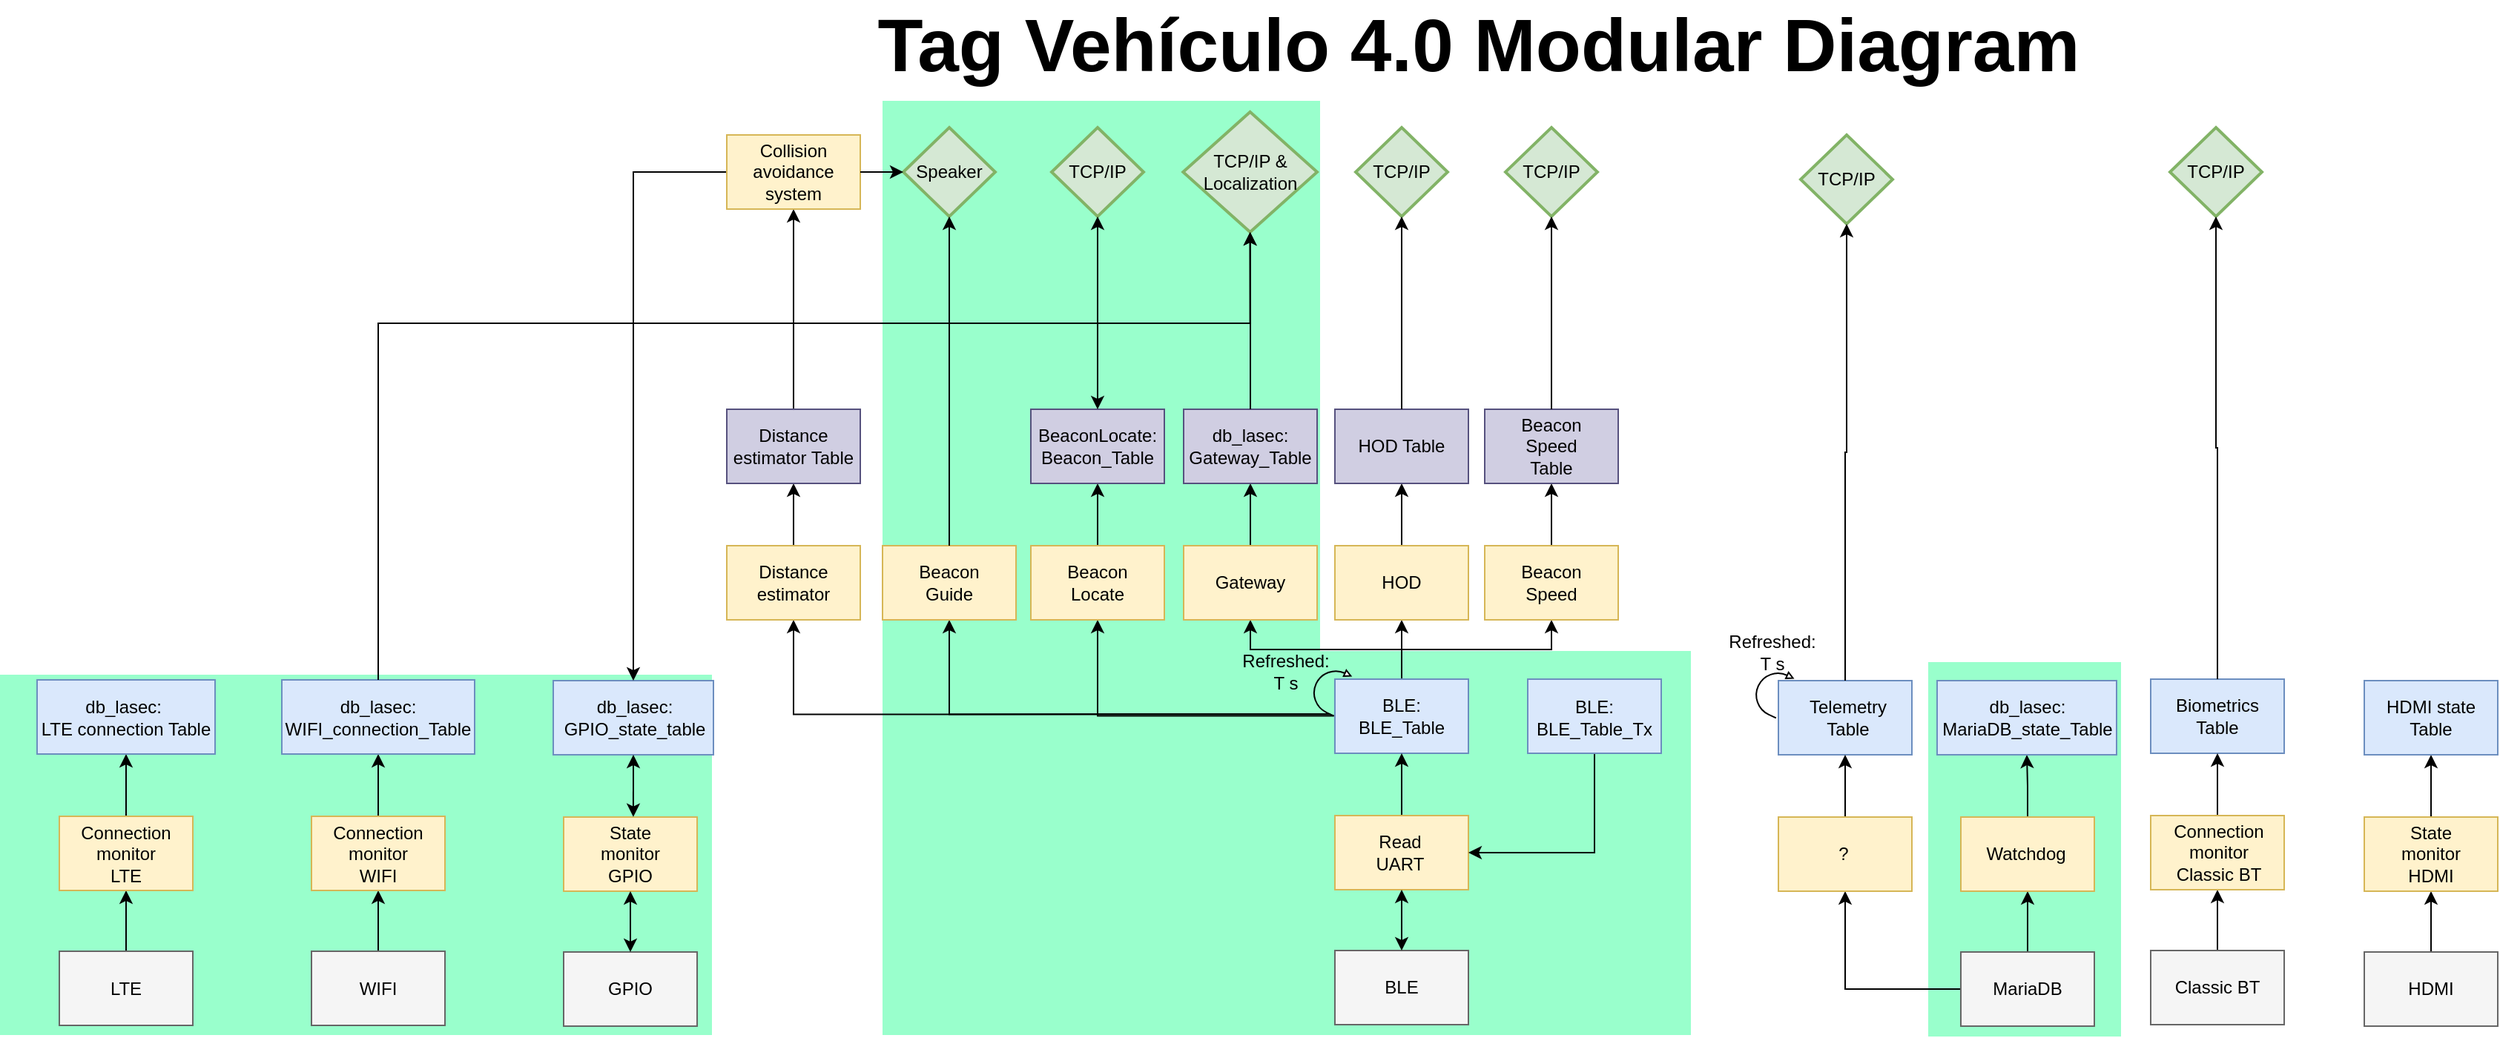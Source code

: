 <mxfile version="26.2.2">
  <diagram name="Página-1" id="RtHD7aoakG6yR8nzAqxL">
    <mxGraphModel dx="3454" dy="1075" grid="1" gridSize="10" guides="1" tooltips="1" connect="1" arrows="1" fold="1" page="1" pageScale="1" pageWidth="1169" pageHeight="827" math="0" shadow="0">
      <root>
        <mxCell id="0" />
        <mxCell id="1" parent="0" />
        <mxCell id="wp4476p6M0IW0AA86Mcw-5" value="" style="rounded=0;whiteSpace=wrap;html=1;fillColor=#99FFCC;strokeColor=none;" parent="1" vertex="1">
          <mxGeometry x="450" y="501.5" width="130" height="252.5" as="geometry" />
        </mxCell>
        <mxCell id="wp4476p6M0IW0AA86Mcw-3" value="" style="rounded=0;whiteSpace=wrap;html=1;fillColor=#99FFCC;strokeColor=none;" parent="1" vertex="1">
          <mxGeometry x="-850" y="510" width="480" height="243" as="geometry" />
        </mxCell>
        <mxCell id="wp4476p6M0IW0AA86Mcw-2" value="" style="rounded=0;whiteSpace=wrap;html=1;fillColor=#99FFCC;strokeColor=none;" parent="1" vertex="1">
          <mxGeometry x="-255" y="494" width="545" height="259" as="geometry" />
        </mxCell>
        <mxCell id="wp4476p6M0IW0AA86Mcw-1" value="" style="rounded=0;whiteSpace=wrap;html=1;fillColor=#99FFCC;strokeColor=none;" parent="1" vertex="1">
          <mxGeometry x="-255" y="123" width="295" height="630" as="geometry" />
        </mxCell>
        <mxCell id="1uHjX9RbCJw2ooHJ7uqa-2" value="" style="rounded=0;whiteSpace=wrap;html=1;fillColor=#f5f5f5;fontColor=#333333;strokeColor=#666666;" parent="1" vertex="1">
          <mxGeometry x="50" y="696" width="90" height="50" as="geometry" />
        </mxCell>
        <mxCell id="1uHjX9RbCJw2ooHJ7uqa-3" value="BLE" style="text;html=1;align=center;verticalAlign=middle;whiteSpace=wrap;rounded=0;" parent="1" vertex="1">
          <mxGeometry x="65" y="706" width="60" height="30" as="geometry" />
        </mxCell>
        <mxCell id="1uHjX9RbCJw2ooHJ7uqa-4" style="edgeStyle=orthogonalEdgeStyle;rounded=0;orthogonalLoop=1;jettySize=auto;html=1;exitX=0.5;exitY=0;exitDx=0;exitDy=0;entryX=0.5;entryY=1;entryDx=0;entryDy=0;" parent="1" source="1uHjX9RbCJw2ooHJ7uqa-5" target="1uHjX9RbCJw2ooHJ7uqa-25" edge="1">
          <mxGeometry relative="1" as="geometry" />
        </mxCell>
        <mxCell id="1uHjX9RbCJw2ooHJ7uqa-5" value="" style="rounded=0;whiteSpace=wrap;html=1;fillColor=#f5f5f5;fontColor=#333333;strokeColor=#666666;" parent="1" vertex="1">
          <mxGeometry x="-810" y="696.5" width="90" height="50" as="geometry" />
        </mxCell>
        <mxCell id="1uHjX9RbCJw2ooHJ7uqa-6" value="LTE" style="text;html=1;align=center;verticalAlign=middle;whiteSpace=wrap;rounded=0;" parent="1" vertex="1">
          <mxGeometry x="-795" y="706.5" width="60" height="30" as="geometry" />
        </mxCell>
        <mxCell id="1uHjX9RbCJw2ooHJ7uqa-7" style="edgeStyle=orthogonalEdgeStyle;rounded=0;orthogonalLoop=1;jettySize=auto;html=1;exitX=0.5;exitY=0;exitDx=0;exitDy=0;entryX=0.5;entryY=1;entryDx=0;entryDy=0;" parent="1" source="1uHjX9RbCJw2ooHJ7uqa-8" target="1uHjX9RbCJw2ooHJ7uqa-28" edge="1">
          <mxGeometry relative="1" as="geometry" />
        </mxCell>
        <mxCell id="1uHjX9RbCJw2ooHJ7uqa-8" value="" style="rounded=0;whiteSpace=wrap;html=1;fillColor=#f5f5f5;fontColor=#333333;strokeColor=#666666;" parent="1" vertex="1">
          <mxGeometry x="-640" y="696.5" width="90" height="50" as="geometry" />
        </mxCell>
        <mxCell id="1uHjX9RbCJw2ooHJ7uqa-9" value="WIFI" style="text;html=1;align=center;verticalAlign=middle;whiteSpace=wrap;rounded=0;" parent="1" vertex="1">
          <mxGeometry x="-625" y="706.5" width="60" height="30" as="geometry" />
        </mxCell>
        <mxCell id="1uHjX9RbCJw2ooHJ7uqa-10" value="" style="rounded=0;whiteSpace=wrap;html=1;fillColor=#f5f5f5;fontColor=#333333;strokeColor=#666666;" parent="1" vertex="1">
          <mxGeometry x="-470" y="697" width="90" height="50" as="geometry" />
        </mxCell>
        <mxCell id="1uHjX9RbCJw2ooHJ7uqa-11" value="GPIO" style="text;html=1;align=center;verticalAlign=middle;whiteSpace=wrap;rounded=0;" parent="1" vertex="1">
          <mxGeometry x="-455" y="707" width="60" height="30" as="geometry" />
        </mxCell>
        <mxCell id="1uHjX9RbCJw2ooHJ7uqa-12" style="edgeStyle=orthogonalEdgeStyle;rounded=0;orthogonalLoop=1;jettySize=auto;html=1;exitX=0.5;exitY=0;exitDx=0;exitDy=0;entryX=0.5;entryY=1;entryDx=0;entryDy=0;" parent="1" source="1uHjX9RbCJw2ooHJ7uqa-13" target="1uHjX9RbCJw2ooHJ7uqa-33" edge="1">
          <mxGeometry relative="1" as="geometry" />
        </mxCell>
        <mxCell id="1uHjX9RbCJw2ooHJ7uqa-13" value="" style="rounded=0;whiteSpace=wrap;html=1;fillColor=#f5f5f5;fontColor=#333333;strokeColor=#666666;" parent="1" vertex="1">
          <mxGeometry x="744" y="697" width="90" height="50" as="geometry" />
        </mxCell>
        <mxCell id="1uHjX9RbCJw2ooHJ7uqa-14" value="HDMI" style="text;html=1;align=center;verticalAlign=middle;whiteSpace=wrap;rounded=0;" parent="1" vertex="1">
          <mxGeometry x="759" y="707" width="60" height="30" as="geometry" />
        </mxCell>
        <mxCell id="1uHjX9RbCJw2ooHJ7uqa-15" style="edgeStyle=orthogonalEdgeStyle;rounded=0;orthogonalLoop=1;jettySize=auto;html=1;exitX=0.5;exitY=0;exitDx=0;exitDy=0;entryX=0.5;entryY=1;entryDx=0;entryDy=0;" parent="1" source="1uHjX9RbCJw2ooHJ7uqa-17" target="1uHjX9RbCJw2ooHJ7uqa-35" edge="1">
          <mxGeometry relative="1" as="geometry" />
        </mxCell>
        <mxCell id="9zVtY-qx9qEsDgh3HjAl-21" style="edgeStyle=orthogonalEdgeStyle;rounded=0;orthogonalLoop=1;jettySize=auto;html=1;exitX=0;exitY=0.5;exitDx=0;exitDy=0;entryX=0.5;entryY=1;entryDx=0;entryDy=0;" parent="1" source="1uHjX9RbCJw2ooHJ7uqa-17" target="9zVtY-qx9qEsDgh3HjAl-19" edge="1">
          <mxGeometry relative="1" as="geometry" />
        </mxCell>
        <mxCell id="1uHjX9RbCJw2ooHJ7uqa-17" value="" style="rounded=0;whiteSpace=wrap;html=1;fillColor=#f5f5f5;fontColor=#333333;strokeColor=#666666;" parent="1" vertex="1">
          <mxGeometry x="472" y="697" width="90" height="50" as="geometry" />
        </mxCell>
        <mxCell id="1uHjX9RbCJw2ooHJ7uqa-18" value="MariaDB" style="text;html=1;align=center;verticalAlign=middle;whiteSpace=wrap;rounded=0;" parent="1" vertex="1">
          <mxGeometry x="487" y="707" width="60" height="30" as="geometry" />
        </mxCell>
        <mxCell id="1uHjX9RbCJw2ooHJ7uqa-19" style="edgeStyle=orthogonalEdgeStyle;rounded=0;orthogonalLoop=1;jettySize=auto;html=1;exitX=0.5;exitY=0;exitDx=0;exitDy=0;entryX=0.5;entryY=1;entryDx=0;entryDy=0;" parent="1" source="1uHjX9RbCJw2ooHJ7uqa-22" target="1uHjX9RbCJw2ooHJ7uqa-62" edge="1">
          <mxGeometry relative="1" as="geometry" />
        </mxCell>
        <mxCell id="1uHjX9RbCJw2ooHJ7uqa-20" style="edgeStyle=orthogonalEdgeStyle;rounded=0;orthogonalLoop=1;jettySize=auto;html=1;exitX=0.5;exitY=0;exitDx=0;exitDy=0;entryX=0.5;entryY=1;entryDx=0;entryDy=0;" parent="1" source="1uHjX9RbCJw2ooHJ7uqa-22" target="1uHjX9RbCJw2ooHJ7uqa-67" edge="1">
          <mxGeometry relative="1" as="geometry" />
        </mxCell>
        <mxCell id="1uHjX9RbCJw2ooHJ7uqa-21" style="edgeStyle=orthogonalEdgeStyle;rounded=0;orthogonalLoop=1;jettySize=auto;html=1;exitX=0.5;exitY=0;exitDx=0;exitDy=0;entryX=0.5;entryY=1;entryDx=0;entryDy=0;" parent="1" source="1uHjX9RbCJw2ooHJ7uqa-22" target="1uHjX9RbCJw2ooHJ7uqa-70" edge="1">
          <mxGeometry relative="1" as="geometry" />
        </mxCell>
        <mxCell id="1uHjX9RbCJw2ooHJ7uqa-22" value="" style="rounded=0;whiteSpace=wrap;html=1;fillColor=#DAE8FC;strokeColor=#6c8ebf;" parent="1" vertex="1">
          <mxGeometry x="50" y="513" width="90" height="50" as="geometry" />
        </mxCell>
        <mxCell id="1uHjX9RbCJw2ooHJ7uqa-23" value="BLE: BLE_Table" style="text;html=1;align=center;verticalAlign=middle;whiteSpace=wrap;rounded=0;" parent="1" vertex="1">
          <mxGeometry x="65" y="523" width="60" height="30" as="geometry" />
        </mxCell>
        <mxCell id="1uHjX9RbCJw2ooHJ7uqa-24" style="edgeStyle=orthogonalEdgeStyle;rounded=0;orthogonalLoop=1;jettySize=auto;html=1;exitX=0.5;exitY=0;exitDx=0;exitDy=0;entryX=0.5;entryY=1;entryDx=0;entryDy=0;" parent="1" source="1uHjX9RbCJw2ooHJ7uqa-25" target="1uHjX9RbCJw2ooHJ7uqa-87" edge="1">
          <mxGeometry relative="1" as="geometry" />
        </mxCell>
        <mxCell id="1uHjX9RbCJw2ooHJ7uqa-25" value="" style="rounded=0;whiteSpace=wrap;html=1;fillColor=#fff2cc;strokeColor=#d6b656;" parent="1" vertex="1">
          <mxGeometry x="-810" y="605.5" width="90" height="50" as="geometry" />
        </mxCell>
        <mxCell id="1uHjX9RbCJw2ooHJ7uqa-26" value="Connection monitor LTE" style="text;html=1;align=center;verticalAlign=middle;whiteSpace=wrap;rounded=0;" parent="1" vertex="1">
          <mxGeometry x="-795" y="615.5" width="60" height="30" as="geometry" />
        </mxCell>
        <mxCell id="9zVtY-qx9qEsDgh3HjAl-4" style="edgeStyle=orthogonalEdgeStyle;rounded=0;orthogonalLoop=1;jettySize=auto;html=1;exitX=0.5;exitY=0;exitDx=0;exitDy=0;entryX=0.5;entryY=1;entryDx=0;entryDy=0;" parent="1" source="1uHjX9RbCJw2ooHJ7uqa-28" target="9zVtY-qx9qEsDgh3HjAl-2" edge="1">
          <mxGeometry relative="1" as="geometry" />
        </mxCell>
        <mxCell id="1uHjX9RbCJw2ooHJ7uqa-28" value="" style="rounded=0;whiteSpace=wrap;html=1;fillColor=#fff2cc;strokeColor=#d6b656;" parent="1" vertex="1">
          <mxGeometry x="-640" y="605.5" width="90" height="50" as="geometry" />
        </mxCell>
        <mxCell id="1uHjX9RbCJw2ooHJ7uqa-29" value="Connection monitor WIFI" style="text;html=1;align=center;verticalAlign=middle;whiteSpace=wrap;rounded=0;" parent="1" vertex="1">
          <mxGeometry x="-625" y="615.5" width="60" height="30" as="geometry" />
        </mxCell>
        <mxCell id="1uHjX9RbCJw2ooHJ7uqa-30" value="" style="rounded=0;whiteSpace=wrap;html=1;fillColor=#fff2cc;strokeColor=#d6b656;" parent="1" vertex="1">
          <mxGeometry x="-470" y="606" width="90" height="50" as="geometry" />
        </mxCell>
        <mxCell id="1uHjX9RbCJw2ooHJ7uqa-31" value="State monitor GPIO" style="text;html=1;align=center;verticalAlign=middle;whiteSpace=wrap;rounded=0;" parent="1" vertex="1">
          <mxGeometry x="-455" y="616" width="60" height="30" as="geometry" />
        </mxCell>
        <mxCell id="1uHjX9RbCJw2ooHJ7uqa-32" style="edgeStyle=orthogonalEdgeStyle;rounded=0;orthogonalLoop=1;jettySize=auto;html=1;exitX=0.5;exitY=0;exitDx=0;exitDy=0;entryX=0.5;entryY=1;entryDx=0;entryDy=0;" parent="1" source="1uHjX9RbCJw2ooHJ7uqa-33" target="1uHjX9RbCJw2ooHJ7uqa-93" edge="1">
          <mxGeometry relative="1" as="geometry" />
        </mxCell>
        <mxCell id="1uHjX9RbCJw2ooHJ7uqa-33" value="" style="rounded=0;whiteSpace=wrap;html=1;fillColor=#fff2cc;strokeColor=#d6b656;" parent="1" vertex="1">
          <mxGeometry x="744" y="606" width="90" height="50" as="geometry" />
        </mxCell>
        <mxCell id="1uHjX9RbCJw2ooHJ7uqa-34" value="State monitor HDMI" style="text;html=1;align=center;verticalAlign=middle;whiteSpace=wrap;rounded=0;" parent="1" vertex="1">
          <mxGeometry x="759" y="616" width="60" height="30" as="geometry" />
        </mxCell>
        <mxCell id="9zVtY-qx9qEsDgh3HjAl-8" style="edgeStyle=orthogonalEdgeStyle;rounded=0;orthogonalLoop=1;jettySize=auto;html=1;exitX=0.5;exitY=0;exitDx=0;exitDy=0;entryX=0.5;entryY=1;entryDx=0;entryDy=0;" parent="1" source="1uHjX9RbCJw2ooHJ7uqa-35" target="9zVtY-qx9qEsDgh3HjAl-6" edge="1">
          <mxGeometry relative="1" as="geometry" />
        </mxCell>
        <mxCell id="1uHjX9RbCJw2ooHJ7uqa-35" value="" style="rounded=0;whiteSpace=wrap;html=1;fillColor=#fff2cc;strokeColor=#d6b656;" parent="1" vertex="1">
          <mxGeometry x="472" y="606" width="90" height="50" as="geometry" />
        </mxCell>
        <mxCell id="1uHjX9RbCJw2ooHJ7uqa-36" value="Watchdog" style="text;html=1;align=center;verticalAlign=middle;whiteSpace=wrap;rounded=0;" parent="1" vertex="1">
          <mxGeometry x="486" y="616" width="60" height="30" as="geometry" />
        </mxCell>
        <mxCell id="1uHjX9RbCJw2ooHJ7uqa-37" style="edgeStyle=orthogonalEdgeStyle;rounded=0;orthogonalLoop=1;jettySize=auto;html=1;exitX=0;exitY=0;exitDx=20;exitDy=31.48;exitPerimeter=0;entryX=0.5;entryY=1;entryDx=0;entryDy=0;" parent="1" source="1uHjX9RbCJw2ooHJ7uqa-38" target="1uHjX9RbCJw2ooHJ7uqa-55" edge="1">
          <mxGeometry relative="1" as="geometry">
            <Array as="points">
              <mxPoint x="-110" y="538" />
            </Array>
          </mxGeometry>
        </mxCell>
        <mxCell id="H8eVL0zXzb8znNceX2TK-4" style="edgeStyle=orthogonalEdgeStyle;rounded=0;orthogonalLoop=1;jettySize=auto;html=1;exitX=0;exitY=0;exitDx=17.319;exitDy=31.48;exitPerimeter=0;entryX=0.5;entryY=1;entryDx=0;entryDy=0;" parent="1" source="1uHjX9RbCJw2ooHJ7uqa-38" target="H8eVL0zXzb8znNceX2TK-2" edge="1">
          <mxGeometry relative="1" as="geometry" />
        </mxCell>
        <mxCell id="KAo23swHzHKKWC8YPLNf-3" style="edgeStyle=orthogonalEdgeStyle;rounded=0;orthogonalLoop=1;jettySize=auto;html=1;exitX=0;exitY=0;exitDx=17.319;exitDy=31.48;exitPerimeter=0;entryX=0.5;entryY=1;entryDx=0;entryDy=0;" parent="1" source="1uHjX9RbCJw2ooHJ7uqa-38" target="KAo23swHzHKKWC8YPLNf-1" edge="1">
          <mxGeometry relative="1" as="geometry" />
        </mxCell>
        <mxCell id="1uHjX9RbCJw2ooHJ7uqa-38" value="" style="html=1;shadow=0;dashed=0;align=center;verticalAlign=middle;shape=mxgraph.arrows2.uTurnArrow;dy=0;arrowHead=4.41;dx2=4.26;rotation=25;" parent="1" vertex="1">
          <mxGeometry x="36.87" y="503.56" width="20" height="31.48" as="geometry" />
        </mxCell>
        <mxCell id="1uHjX9RbCJw2ooHJ7uqa-39" value="Refreshed:&lt;div&gt;T s&lt;/div&gt;" style="text;html=1;align=center;verticalAlign=middle;whiteSpace=wrap;rounded=0;" parent="1" vertex="1">
          <mxGeometry x="-13" y="493" width="60" height="30" as="geometry" />
        </mxCell>
        <mxCell id="1uHjX9RbCJw2ooHJ7uqa-40" value="" style="rounded=0;whiteSpace=wrap;html=1;fillColor=#dae8fc;strokeColor=#6c8ebf;" parent="1" vertex="1">
          <mxGeometry x="349" y="514" width="90" height="50" as="geometry" />
        </mxCell>
        <mxCell id="1uHjX9RbCJw2ooHJ7uqa-41" value="Telemetry Table" style="text;html=1;align=center;verticalAlign=middle;whiteSpace=wrap;rounded=0;" parent="1" vertex="1">
          <mxGeometry x="366" y="524" width="60" height="30" as="geometry" />
        </mxCell>
        <mxCell id="1uHjX9RbCJw2ooHJ7uqa-42" value="TCP/IP" style="strokeWidth=2;html=1;shape=mxgraph.flowchart.decision;whiteSpace=wrap;fillColor=#d5e8d4;strokeColor=#82b366;" parent="1" vertex="1">
          <mxGeometry x="364" y="146" width="62" height="60" as="geometry" />
        </mxCell>
        <mxCell id="9zVtY-qx9qEsDgh3HjAl-16" style="edgeStyle=orthogonalEdgeStyle;rounded=0;orthogonalLoop=1;jettySize=auto;html=1;exitX=0.5;exitY=0;exitDx=0;exitDy=0;entryX=0.5;entryY=1;entryDx=0;entryDy=0;" parent="1" source="1uHjX9RbCJw2ooHJ7uqa-44" target="9zVtY-qx9qEsDgh3HjAl-14" edge="1">
          <mxGeometry relative="1" as="geometry" />
        </mxCell>
        <mxCell id="1uHjX9RbCJw2ooHJ7uqa-44" value="" style="rounded=0;whiteSpace=wrap;html=1;fillColor=#f5f5f5;fontColor=#333333;strokeColor=#666666;" parent="1" vertex="1">
          <mxGeometry x="600" y="696" width="90" height="50" as="geometry" />
        </mxCell>
        <mxCell id="1uHjX9RbCJw2ooHJ7uqa-45" value="Classic BT" style="text;html=1;align=center;verticalAlign=middle;whiteSpace=wrap;rounded=0;" parent="1" vertex="1">
          <mxGeometry x="615" y="706" width="60" height="30" as="geometry" />
        </mxCell>
        <mxCell id="1uHjX9RbCJw2ooHJ7uqa-46" value="" style="rounded=0;whiteSpace=wrap;html=1;fillColor=#dae8fc;strokeColor=#6c8ebf;" parent="1" vertex="1">
          <mxGeometry x="600" y="513" width="90" height="50" as="geometry" />
        </mxCell>
        <mxCell id="1uHjX9RbCJw2ooHJ7uqa-47" value="Biometrics Table" style="text;html=1;align=center;verticalAlign=middle;whiteSpace=wrap;rounded=0;" parent="1" vertex="1">
          <mxGeometry x="615" y="523" width="60" height="30" as="geometry" />
        </mxCell>
        <mxCell id="1uHjX9RbCJw2ooHJ7uqa-48" value="TCP/IP" style="strokeWidth=2;html=1;shape=mxgraph.flowchart.decision;whiteSpace=wrap;fillColor=#d5e8d4;strokeColor=#82b366;" parent="1" vertex="1">
          <mxGeometry x="613" y="141" width="62" height="60" as="geometry" />
        </mxCell>
        <mxCell id="1uHjX9RbCJw2ooHJ7uqa-49" style="edgeStyle=orthogonalEdgeStyle;rounded=0;orthogonalLoop=1;jettySize=auto;html=1;exitX=0.5;exitY=0;exitDx=0;exitDy=0;entryX=0.5;entryY=1;entryDx=0;entryDy=0;entryPerimeter=0;" parent="1" source="1uHjX9RbCJw2ooHJ7uqa-46" target="1uHjX9RbCJw2ooHJ7uqa-48" edge="1">
          <mxGeometry relative="1" as="geometry" />
        </mxCell>
        <mxCell id="1uHjX9RbCJw2ooHJ7uqa-54" style="edgeStyle=orthogonalEdgeStyle;rounded=0;orthogonalLoop=1;jettySize=auto;html=1;exitX=0.5;exitY=0;exitDx=0;exitDy=0;entryX=0.5;entryY=1;entryDx=0;entryDy=0;" parent="1" source="1uHjX9RbCJw2ooHJ7uqa-55" target="1uHjX9RbCJw2ooHJ7uqa-57" edge="1">
          <mxGeometry relative="1" as="geometry" />
        </mxCell>
        <mxCell id="1uHjX9RbCJw2ooHJ7uqa-55" value="" style="rounded=0;whiteSpace=wrap;html=1;fillColor=#fff2cc;strokeColor=#d6b656;" parent="1" vertex="1">
          <mxGeometry x="-155" y="423" width="90" height="50" as="geometry" />
        </mxCell>
        <mxCell id="1uHjX9RbCJw2ooHJ7uqa-56" value="Beacon Locate" style="text;html=1;align=center;verticalAlign=middle;whiteSpace=wrap;rounded=0;" parent="1" vertex="1">
          <mxGeometry x="-141" y="433" width="62" height="30" as="geometry" />
        </mxCell>
        <mxCell id="1uHjX9RbCJw2ooHJ7uqa-57" value="" style="rounded=0;whiteSpace=wrap;html=1;fillColor=#d0cee2;strokeColor=#56517e;" parent="1" vertex="1">
          <mxGeometry x="-155" y="331" width="90" height="50" as="geometry" />
        </mxCell>
        <mxCell id="1uHjX9RbCJw2ooHJ7uqa-58" value="&lt;div&gt;BeaconLocate:&lt;/div&gt;Beacon_Table" style="text;html=1;align=center;verticalAlign=middle;whiteSpace=wrap;rounded=0;" parent="1" vertex="1">
          <mxGeometry x="-141" y="341" width="62" height="30" as="geometry" />
        </mxCell>
        <mxCell id="1uHjX9RbCJw2ooHJ7uqa-59" value="TCP/IP" style="strokeWidth=2;html=1;shape=mxgraph.flowchart.decision;whiteSpace=wrap;fillColor=#d5e8d4;strokeColor=#82b366;" parent="1" vertex="1">
          <mxGeometry x="-141" y="141" width="62" height="60" as="geometry" />
        </mxCell>
        <mxCell id="1uHjX9RbCJw2ooHJ7uqa-61" style="edgeStyle=orthogonalEdgeStyle;rounded=0;orthogonalLoop=1;jettySize=auto;html=1;exitX=0.5;exitY=0;exitDx=0;exitDy=0;entryX=0.5;entryY=1;entryDx=0;entryDy=0;" parent="1" source="1uHjX9RbCJw2ooHJ7uqa-62" target="1uHjX9RbCJw2ooHJ7uqa-64" edge="1">
          <mxGeometry relative="1" as="geometry" />
        </mxCell>
        <mxCell id="1uHjX9RbCJw2ooHJ7uqa-62" value="" style="rounded=0;whiteSpace=wrap;html=1;fillColor=#fff2cc;strokeColor=#d6b656;" parent="1" vertex="1">
          <mxGeometry x="-52" y="423" width="90" height="50" as="geometry" />
        </mxCell>
        <mxCell id="1uHjX9RbCJw2ooHJ7uqa-63" value="Gateway" style="text;html=1;align=center;verticalAlign=middle;whiteSpace=wrap;rounded=0;" parent="1" vertex="1">
          <mxGeometry x="-38" y="433" width="62" height="30" as="geometry" />
        </mxCell>
        <mxCell id="1uHjX9RbCJw2ooHJ7uqa-64" value="" style="rounded=0;whiteSpace=wrap;html=1;fillColor=#D0CEE2;strokeColor=#56517e;" parent="1" vertex="1">
          <mxGeometry x="-52" y="331" width="90" height="50" as="geometry" />
        </mxCell>
        <mxCell id="1uHjX9RbCJw2ooHJ7uqa-65" value="&lt;div&gt;db_lasec:&lt;/div&gt;Gateway_Table" style="text;html=1;align=center;verticalAlign=middle;whiteSpace=wrap;rounded=0;" parent="1" vertex="1">
          <mxGeometry x="-38" y="341" width="62" height="30" as="geometry" />
        </mxCell>
        <mxCell id="1uHjX9RbCJw2ooHJ7uqa-66" style="edgeStyle=orthogonalEdgeStyle;rounded=0;orthogonalLoop=1;jettySize=auto;html=1;exitX=0.5;exitY=0;exitDx=0;exitDy=0;entryX=0.5;entryY=1;entryDx=0;entryDy=0;" parent="1" source="1uHjX9RbCJw2ooHJ7uqa-67" target="1uHjX9RbCJw2ooHJ7uqa-76" edge="1">
          <mxGeometry relative="1" as="geometry" />
        </mxCell>
        <mxCell id="1uHjX9RbCJw2ooHJ7uqa-67" value="" style="rounded=0;whiteSpace=wrap;html=1;fillColor=#fff2cc;strokeColor=#d6b656;" parent="1" vertex="1">
          <mxGeometry x="50" y="423" width="90" height="50" as="geometry" />
        </mxCell>
        <mxCell id="1uHjX9RbCJw2ooHJ7uqa-68" value="HOD" style="text;html=1;align=center;verticalAlign=middle;whiteSpace=wrap;rounded=0;" parent="1" vertex="1">
          <mxGeometry x="64" y="433" width="62" height="30" as="geometry" />
        </mxCell>
        <mxCell id="1uHjX9RbCJw2ooHJ7uqa-69" style="edgeStyle=orthogonalEdgeStyle;rounded=0;orthogonalLoop=1;jettySize=auto;html=1;exitX=0.5;exitY=0;exitDx=0;exitDy=0;entryX=0.5;entryY=1;entryDx=0;entryDy=0;" parent="1" source="1uHjX9RbCJw2ooHJ7uqa-70" target="1uHjX9RbCJw2ooHJ7uqa-72" edge="1">
          <mxGeometry relative="1" as="geometry" />
        </mxCell>
        <mxCell id="1uHjX9RbCJw2ooHJ7uqa-70" value="" style="rounded=0;whiteSpace=wrap;html=1;fillColor=#fff2cc;strokeColor=#d6b656;" parent="1" vertex="1">
          <mxGeometry x="151" y="423" width="90" height="50" as="geometry" />
        </mxCell>
        <mxCell id="1uHjX9RbCJw2ooHJ7uqa-71" value="Beacon Speed" style="text;html=1;align=center;verticalAlign=middle;whiteSpace=wrap;rounded=0;" parent="1" vertex="1">
          <mxGeometry x="165" y="433" width="62" height="30" as="geometry" />
        </mxCell>
        <mxCell id="1uHjX9RbCJw2ooHJ7uqa-72" value="" style="rounded=0;whiteSpace=wrap;html=1;fillColor=#d0cee2;strokeColor=#56517e;" parent="1" vertex="1">
          <mxGeometry x="151" y="331" width="90" height="50" as="geometry" />
        </mxCell>
        <mxCell id="1uHjX9RbCJw2ooHJ7uqa-73" value="Beacon Speed Table" style="text;html=1;align=center;verticalAlign=middle;whiteSpace=wrap;rounded=0;" parent="1" vertex="1">
          <mxGeometry x="165" y="341" width="62" height="30" as="geometry" />
        </mxCell>
        <mxCell id="1uHjX9RbCJw2ooHJ7uqa-74" value="" style="html=1;shadow=0;dashed=0;align=center;verticalAlign=middle;shape=mxgraph.arrows2.uTurnArrow;dy=0;arrowHead=4.41;dx2=4.26;rotation=25;" parent="1" vertex="1">
          <mxGeometry x="335" y="505" width="20" height="31.48" as="geometry" />
        </mxCell>
        <mxCell id="1uHjX9RbCJw2ooHJ7uqa-75" value="Refreshed:&lt;div&gt;T s&lt;/div&gt;" style="text;html=1;align=center;verticalAlign=middle;whiteSpace=wrap;rounded=0;" parent="1" vertex="1">
          <mxGeometry x="315" y="480" width="60" height="30" as="geometry" />
        </mxCell>
        <mxCell id="1uHjX9RbCJw2ooHJ7uqa-76" value="" style="rounded=0;whiteSpace=wrap;html=1;fillColor=#d0cee2;strokeColor=#56517e;" parent="1" vertex="1">
          <mxGeometry x="50" y="331" width="90" height="50" as="geometry" />
        </mxCell>
        <mxCell id="1uHjX9RbCJw2ooHJ7uqa-77" value="HOD Table" style="text;html=1;align=center;verticalAlign=middle;whiteSpace=wrap;rounded=0;" parent="1" vertex="1">
          <mxGeometry x="64" y="341" width="62" height="30" as="geometry" />
        </mxCell>
        <mxCell id="1uHjX9RbCJw2ooHJ7uqa-78" value="TCP/IP &amp;amp; Localization" style="strokeWidth=2;html=1;shape=mxgraph.flowchart.decision;whiteSpace=wrap;fillColor=#d5e8d4;strokeColor=#82b366;" parent="1" vertex="1">
          <mxGeometry x="-52.35" y="130.5" width="90.35" height="81" as="geometry" />
        </mxCell>
        <mxCell id="1uHjX9RbCJw2ooHJ7uqa-79" style="edgeStyle=orthogonalEdgeStyle;rounded=0;orthogonalLoop=1;jettySize=auto;html=1;exitX=0.5;exitY=0;exitDx=0;exitDy=0;entryX=0.5;entryY=1;entryDx=0;entryDy=0;entryPerimeter=0;" parent="1" source="1uHjX9RbCJw2ooHJ7uqa-64" target="1uHjX9RbCJw2ooHJ7uqa-78" edge="1">
          <mxGeometry relative="1" as="geometry" />
        </mxCell>
        <mxCell id="1uHjX9RbCJw2ooHJ7uqa-80" value="TCP/IP" style="strokeWidth=2;html=1;shape=mxgraph.flowchart.decision;whiteSpace=wrap;fillColor=#d5e8d4;strokeColor=#82b366;" parent="1" vertex="1">
          <mxGeometry x="64" y="141" width="62" height="60" as="geometry" />
        </mxCell>
        <mxCell id="1uHjX9RbCJw2ooHJ7uqa-81" style="edgeStyle=orthogonalEdgeStyle;rounded=0;orthogonalLoop=1;jettySize=auto;html=1;exitX=0.5;exitY=0;exitDx=0;exitDy=0;entryX=0.5;entryY=1;entryDx=0;entryDy=0;entryPerimeter=0;" parent="1" source="1uHjX9RbCJw2ooHJ7uqa-76" target="1uHjX9RbCJw2ooHJ7uqa-80" edge="1">
          <mxGeometry relative="1" as="geometry" />
        </mxCell>
        <mxCell id="1uHjX9RbCJw2ooHJ7uqa-82" value="TCP/IP" style="strokeWidth=2;html=1;shape=mxgraph.flowchart.decision;whiteSpace=wrap;fillColor=#d5e8d4;strokeColor=#82b366;" parent="1" vertex="1">
          <mxGeometry x="165" y="141" width="62" height="60" as="geometry" />
        </mxCell>
        <mxCell id="1uHjX9RbCJw2ooHJ7uqa-83" style="edgeStyle=orthogonalEdgeStyle;rounded=0;orthogonalLoop=1;jettySize=auto;html=1;exitX=0.5;exitY=0;exitDx=0;exitDy=0;entryX=0.5;entryY=1;entryDx=0;entryDy=0;entryPerimeter=0;" parent="1" source="1uHjX9RbCJw2ooHJ7uqa-72" target="1uHjX9RbCJw2ooHJ7uqa-82" edge="1">
          <mxGeometry relative="1" as="geometry" />
        </mxCell>
        <mxCell id="1uHjX9RbCJw2ooHJ7uqa-84" value="Tag Vehículo 4.0 Modular Diagram" style="text;html=1;align=center;verticalAlign=middle;whiteSpace=wrap;rounded=0;fontSize=50;fontStyle=1" parent="1" vertex="1">
          <mxGeometry x="-348" y="60" width="990" height="50" as="geometry" />
        </mxCell>
        <mxCell id="1uHjX9RbCJw2ooHJ7uqa-87" value="" style="rounded=0;whiteSpace=wrap;html=1;fillColor=#dae8fc;strokeColor=#6c8ebf;" parent="1" vertex="1">
          <mxGeometry x="-825" y="513.5" width="120" height="50" as="geometry" />
        </mxCell>
        <mxCell id="1uHjX9RbCJw2ooHJ7uqa-88" value="db_lasec:&amp;nbsp;&lt;div&gt;LTE connection Table&lt;/div&gt;" style="text;html=1;align=center;verticalAlign=middle;whiteSpace=wrap;rounded=0;" parent="1" vertex="1">
          <mxGeometry x="-825" y="523.5" width="120" height="30" as="geometry" />
        </mxCell>
        <mxCell id="1uHjX9RbCJw2ooHJ7uqa-89" value="" style="rounded=0;whiteSpace=wrap;html=1;fillColor=#dae8fc;strokeColor=#6c8ebf;" parent="1" vertex="1">
          <mxGeometry x="-477" y="514" width="108" height="50" as="geometry" />
        </mxCell>
        <mxCell id="1uHjX9RbCJw2ooHJ7uqa-90" value="&lt;div&gt;db_lasec:&lt;/div&gt;GPIO_state_table" style="text;html=1;align=center;verticalAlign=middle;whiteSpace=wrap;rounded=0;" parent="1" vertex="1">
          <mxGeometry x="-454" y="524" width="64" height="30" as="geometry" />
        </mxCell>
        <mxCell id="1uHjX9RbCJw2ooHJ7uqa-91" value="" style="endArrow=classic;startArrow=classic;html=1;rounded=0;entryX=0.5;entryY=1;entryDx=0;entryDy=0;exitX=0.522;exitY=-0.003;exitDx=0;exitDy=0;exitPerimeter=0;" parent="1" source="1uHjX9RbCJw2ooHJ7uqa-30" target="1uHjX9RbCJw2ooHJ7uqa-89" edge="1">
          <mxGeometry width="50" height="50" relative="1" as="geometry">
            <mxPoint x="-423" y="599" as="sourcePoint" />
            <mxPoint x="-370" y="546.56" as="targetPoint" />
          </mxGeometry>
        </mxCell>
        <mxCell id="1uHjX9RbCJw2ooHJ7uqa-92" value="" style="endArrow=classic;startArrow=classic;html=1;rounded=0;entryX=0.5;entryY=0;entryDx=0;entryDy=0;exitX=0.5;exitY=1;exitDx=0;exitDy=0;" parent="1" source="1uHjX9RbCJw2ooHJ7uqa-30" target="1uHjX9RbCJw2ooHJ7uqa-10" edge="1">
          <mxGeometry width="50" height="50" relative="1" as="geometry">
            <mxPoint x="-423" y="659" as="sourcePoint" />
            <mxPoint x="-413" y="489" as="targetPoint" />
          </mxGeometry>
        </mxCell>
        <mxCell id="1uHjX9RbCJw2ooHJ7uqa-93" value="" style="rounded=0;whiteSpace=wrap;html=1;fillColor=#dae8fc;strokeColor=#6c8ebf;" parent="1" vertex="1">
          <mxGeometry x="744" y="514" width="90" height="50" as="geometry" />
        </mxCell>
        <mxCell id="1uHjX9RbCJw2ooHJ7uqa-94" value="HDMI state Table" style="text;html=1;align=center;verticalAlign=middle;whiteSpace=wrap;rounded=0;" parent="1" vertex="1">
          <mxGeometry x="758" y="524" width="62" height="30" as="geometry" />
        </mxCell>
        <mxCell id="Xc5loxkmC7F-NOSIDoBY-1" value="" style="endArrow=classic;startArrow=classic;html=1;rounded=0;exitX=0.5;exitY=0;exitDx=0;exitDy=0;entryX=0.5;entryY=1;entryDx=0;entryDy=0;entryPerimeter=0;" parent="1" source="1uHjX9RbCJw2ooHJ7uqa-57" target="1uHjX9RbCJw2ooHJ7uqa-59" edge="1">
          <mxGeometry width="50" height="50" relative="1" as="geometry">
            <mxPoint x="-115" y="331" as="sourcePoint" />
            <mxPoint x="-65" y="281" as="targetPoint" />
          </mxGeometry>
        </mxCell>
        <mxCell id="H8eVL0zXzb8znNceX2TK-2" value="" style="rounded=0;whiteSpace=wrap;html=1;fillColor=#fff2cc;strokeColor=#d6b656;" parent="1" vertex="1">
          <mxGeometry x="-255" y="423" width="90" height="50" as="geometry" />
        </mxCell>
        <mxCell id="H8eVL0zXzb8znNceX2TK-3" value="Beacon Guide" style="text;html=1;align=center;verticalAlign=middle;whiteSpace=wrap;rounded=0;" parent="1" vertex="1">
          <mxGeometry x="-241" y="433" width="62" height="30" as="geometry" />
        </mxCell>
        <mxCell id="H8eVL0zXzb8znNceX2TK-5" value="Speaker" style="strokeWidth=2;html=1;shape=mxgraph.flowchart.decision;whiteSpace=wrap;fillColor=#d5e8d4;strokeColor=#82b366;" parent="1" vertex="1">
          <mxGeometry x="-241" y="141" width="62" height="60" as="geometry" />
        </mxCell>
        <mxCell id="H8eVL0zXzb8znNceX2TK-6" style="edgeStyle=orthogonalEdgeStyle;rounded=0;orthogonalLoop=1;jettySize=auto;html=1;exitX=0.5;exitY=0;exitDx=0;exitDy=0;entryX=0.5;entryY=1;entryDx=0;entryDy=0;entryPerimeter=0;" parent="1" source="H8eVL0zXzb8znNceX2TK-2" target="H8eVL0zXzb8znNceX2TK-5" edge="1">
          <mxGeometry relative="1" as="geometry" />
        </mxCell>
        <mxCell id="9zVtY-qx9qEsDgh3HjAl-2" value="" style="rounded=0;whiteSpace=wrap;html=1;fillColor=#dae8fc;strokeColor=#6c8ebf;" parent="1" vertex="1">
          <mxGeometry x="-660" y="513.5" width="130" height="50" as="geometry" />
        </mxCell>
        <mxCell id="9zVtY-qx9qEsDgh3HjAl-3" value="&lt;div&gt;db_lasec:&lt;/div&gt;WIFI_connection_Table" style="text;html=1;align=center;verticalAlign=middle;whiteSpace=wrap;rounded=0;" parent="1" vertex="1">
          <mxGeometry x="-626" y="523.5" width="62" height="30" as="geometry" />
        </mxCell>
        <mxCell id="9zVtY-qx9qEsDgh3HjAl-6" value="" style="rounded=0;whiteSpace=wrap;html=1;fillColor=#DAE8FC;strokeColor=#6c8ebf;" parent="1" vertex="1">
          <mxGeometry x="456" y="514" width="121" height="50" as="geometry" />
        </mxCell>
        <mxCell id="9zVtY-qx9qEsDgh3HjAl-7" value="&lt;div&gt;db_lasec:&lt;/div&gt;MariaDB_state_Table" style="text;html=1;align=center;verticalAlign=middle;whiteSpace=wrap;rounded=0;" parent="1" vertex="1">
          <mxGeometry x="457" y="524" width="120" height="30" as="geometry" />
        </mxCell>
        <mxCell id="9zVtY-qx9qEsDgh3HjAl-13" style="edgeStyle=orthogonalEdgeStyle;rounded=0;orthogonalLoop=1;jettySize=auto;html=1;exitX=0.5;exitY=0;exitDx=0;exitDy=0;entryX=0.5;entryY=1;entryDx=0;entryDy=0;" parent="1" source="9zVtY-qx9qEsDgh3HjAl-10" target="1uHjX9RbCJw2ooHJ7uqa-22" edge="1">
          <mxGeometry relative="1" as="geometry" />
        </mxCell>
        <mxCell id="9zVtY-qx9qEsDgh3HjAl-10" value="" style="rounded=0;whiteSpace=wrap;html=1;fillColor=#fff2cc;strokeColor=#d6b656;" parent="1" vertex="1">
          <mxGeometry x="50" y="605" width="90" height="50" as="geometry" />
        </mxCell>
        <mxCell id="9zVtY-qx9qEsDgh3HjAl-11" value="Read UART" style="text;html=1;align=center;verticalAlign=middle;whiteSpace=wrap;rounded=0;" parent="1" vertex="1">
          <mxGeometry x="64" y="615" width="60" height="30" as="geometry" />
        </mxCell>
        <mxCell id="9zVtY-qx9qEsDgh3HjAl-17" style="edgeStyle=orthogonalEdgeStyle;rounded=0;orthogonalLoop=1;jettySize=auto;html=1;exitX=0.5;exitY=0;exitDx=0;exitDy=0;entryX=0.5;entryY=1;entryDx=0;entryDy=0;" parent="1" source="9zVtY-qx9qEsDgh3HjAl-14" target="1uHjX9RbCJw2ooHJ7uqa-46" edge="1">
          <mxGeometry relative="1" as="geometry" />
        </mxCell>
        <mxCell id="9zVtY-qx9qEsDgh3HjAl-14" value="" style="rounded=0;whiteSpace=wrap;html=1;fillColor=#fff2cc;strokeColor=#d6b656;" parent="1" vertex="1">
          <mxGeometry x="600" y="605" width="90" height="50" as="geometry" />
        </mxCell>
        <mxCell id="9zVtY-qx9qEsDgh3HjAl-15" value="Connection monitor Classic BT" style="text;html=1;align=center;verticalAlign=middle;whiteSpace=wrap;rounded=0;" parent="1" vertex="1">
          <mxGeometry x="616" y="615" width="60" height="30" as="geometry" />
        </mxCell>
        <mxCell id="9zVtY-qx9qEsDgh3HjAl-23" style="edgeStyle=orthogonalEdgeStyle;rounded=0;orthogonalLoop=1;jettySize=auto;html=1;exitX=0.5;exitY=0;exitDx=0;exitDy=0;entryX=0.5;entryY=1;entryDx=0;entryDy=0;" parent="1" source="9zVtY-qx9qEsDgh3HjAl-19" target="1uHjX9RbCJw2ooHJ7uqa-40" edge="1">
          <mxGeometry relative="1" as="geometry" />
        </mxCell>
        <mxCell id="9zVtY-qx9qEsDgh3HjAl-19" value="" style="rounded=0;whiteSpace=wrap;html=1;fillColor=#fff2cc;strokeColor=#d6b656;" parent="1" vertex="1">
          <mxGeometry x="349" y="606" width="90" height="50" as="geometry" />
        </mxCell>
        <mxCell id="9zVtY-qx9qEsDgh3HjAl-20" value="?" style="text;html=1;align=center;verticalAlign=middle;whiteSpace=wrap;rounded=0;" parent="1" vertex="1">
          <mxGeometry x="363" y="616" width="60" height="30" as="geometry" />
        </mxCell>
        <mxCell id="wPGlTQv6IQudflN9bJnm-4" style="edgeStyle=orthogonalEdgeStyle;rounded=0;orthogonalLoop=1;jettySize=auto;html=1;exitX=0.5;exitY=0;exitDx=0;exitDy=0;entryX=0.5;entryY=1;entryDx=0;entryDy=0;entryPerimeter=0;" parent="1" source="9zVtY-qx9qEsDgh3HjAl-2" target="1uHjX9RbCJw2ooHJ7uqa-78" edge="1">
          <mxGeometry relative="1" as="geometry">
            <Array as="points">
              <mxPoint x="-595" y="273" />
              <mxPoint x="-7" y="273" />
            </Array>
          </mxGeometry>
        </mxCell>
        <mxCell id="KAo23swHzHKKWC8YPLNf-6" value="" style="edgeStyle=orthogonalEdgeStyle;rounded=0;orthogonalLoop=1;jettySize=auto;html=1;" parent="1" source="KAo23swHzHKKWC8YPLNf-1" target="KAo23swHzHKKWC8YPLNf-5" edge="1">
          <mxGeometry relative="1" as="geometry" />
        </mxCell>
        <mxCell id="KAo23swHzHKKWC8YPLNf-1" value="Distance estimator" style="rounded=0;whiteSpace=wrap;html=1;fillColor=#fff2cc;strokeColor=#d6b656;" parent="1" vertex="1">
          <mxGeometry x="-360" y="423" width="90" height="50" as="geometry" />
        </mxCell>
        <mxCell id="KAo23swHzHKKWC8YPLNf-10" style="edgeStyle=orthogonalEdgeStyle;rounded=0;orthogonalLoop=1;jettySize=auto;html=1;exitX=0.5;exitY=0;exitDx=0;exitDy=0;entryX=0.5;entryY=1;entryDx=0;entryDy=0;" parent="1" source="KAo23swHzHKKWC8YPLNf-5" target="KAo23swHzHKKWC8YPLNf-7" edge="1">
          <mxGeometry relative="1" as="geometry" />
        </mxCell>
        <mxCell id="KAo23swHzHKKWC8YPLNf-5" value="Distance estimator Table" style="rounded=0;whiteSpace=wrap;html=1;fillColor=#d0cee2;strokeColor=#56517e;" parent="1" vertex="1">
          <mxGeometry x="-360" y="331" width="90" height="50" as="geometry" />
        </mxCell>
        <mxCell id="KAo23swHzHKKWC8YPLNf-9" style="edgeStyle=orthogonalEdgeStyle;rounded=0;orthogonalLoop=1;jettySize=auto;html=1;exitX=0;exitY=0.5;exitDx=0;exitDy=0;entryX=0.5;entryY=0;entryDx=0;entryDy=0;" parent="1" source="KAo23swHzHKKWC8YPLNf-7" target="1uHjX9RbCJw2ooHJ7uqa-89" edge="1">
          <mxGeometry relative="1" as="geometry" />
        </mxCell>
        <mxCell id="KAo23swHzHKKWC8YPLNf-7" value="Collision avoidance system" style="rounded=0;whiteSpace=wrap;html=1;fillColor=#fff2cc;strokeColor=#d6b656;" parent="1" vertex="1">
          <mxGeometry x="-360" y="146" width="90" height="50" as="geometry" />
        </mxCell>
        <mxCell id="KAo23swHzHKKWC8YPLNf-8" style="edgeStyle=orthogonalEdgeStyle;rounded=0;orthogonalLoop=1;jettySize=auto;html=1;exitX=1;exitY=0.5;exitDx=0;exitDy=0;entryX=0;entryY=0.5;entryDx=0;entryDy=0;entryPerimeter=0;" parent="1" source="KAo23swHzHKKWC8YPLNf-7" target="H8eVL0zXzb8znNceX2TK-5" edge="1">
          <mxGeometry relative="1" as="geometry" />
        </mxCell>
        <mxCell id="yOxBJeE9hW59QgP2sqRp-3" value="" style="endArrow=classic;startArrow=classic;html=1;rounded=0;entryX=0.5;entryY=1;entryDx=0;entryDy=0;exitX=0.5;exitY=0;exitDx=0;exitDy=0;" parent="1" source="1uHjX9RbCJw2ooHJ7uqa-2" target="9zVtY-qx9qEsDgh3HjAl-10" edge="1">
          <mxGeometry width="50" height="50" relative="1" as="geometry">
            <mxPoint x="220" y="700" as="sourcePoint" />
            <mxPoint x="270" y="650" as="targetPoint" />
          </mxGeometry>
        </mxCell>
        <mxCell id="yOxBJeE9hW59QgP2sqRp-7" style="edgeStyle=orthogonalEdgeStyle;rounded=0;orthogonalLoop=1;jettySize=auto;html=1;exitX=0.5;exitY=1;exitDx=0;exitDy=0;entryX=1;entryY=0.5;entryDx=0;entryDy=0;" parent="1" source="yOxBJeE9hW59QgP2sqRp-4" target="9zVtY-qx9qEsDgh3HjAl-10" edge="1">
          <mxGeometry relative="1" as="geometry" />
        </mxCell>
        <mxCell id="yOxBJeE9hW59QgP2sqRp-4" value="" style="rounded=0;whiteSpace=wrap;html=1;fillColor=#DAE8FC;strokeColor=#6c8ebf;" parent="1" vertex="1">
          <mxGeometry x="180" y="513" width="90" height="50" as="geometry" />
        </mxCell>
        <mxCell id="yOxBJeE9hW59QgP2sqRp-6" value="BLE: BLE_Table_Tx" style="text;html=1;align=center;verticalAlign=middle;whiteSpace=wrap;rounded=0;" parent="1" vertex="1">
          <mxGeometry x="195" y="524" width="60" height="30" as="geometry" />
        </mxCell>
        <mxCell id="yOxBJeE9hW59QgP2sqRp-9" style="edgeStyle=orthogonalEdgeStyle;rounded=0;orthogonalLoop=1;jettySize=auto;html=1;exitX=0.5;exitY=0;exitDx=0;exitDy=0;entryX=0.5;entryY=1;entryDx=0;entryDy=0;entryPerimeter=0;" parent="1" source="1uHjX9RbCJw2ooHJ7uqa-40" target="1uHjX9RbCJw2ooHJ7uqa-42" edge="1">
          <mxGeometry relative="1" as="geometry" />
        </mxCell>
      </root>
    </mxGraphModel>
  </diagram>
</mxfile>
